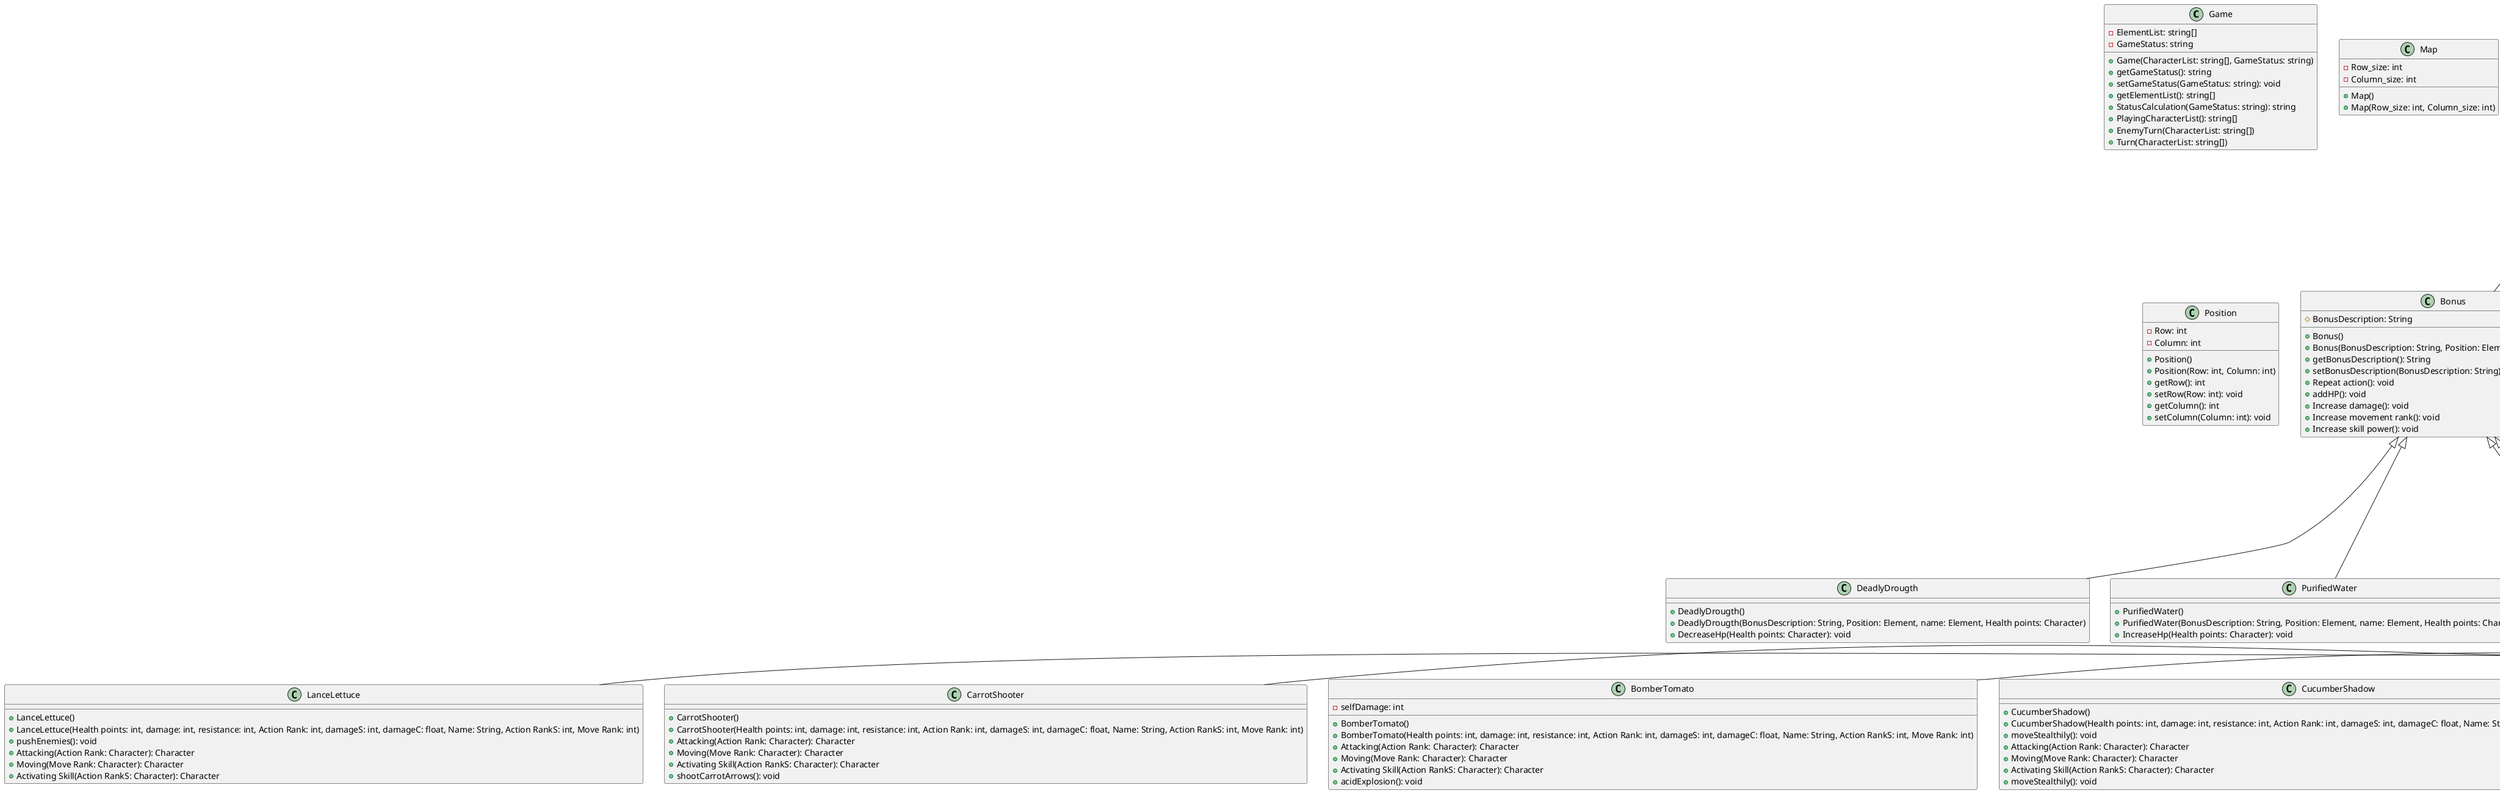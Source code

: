 // Diagramas de clases(puede estar sujeto a cambios)
// ¡¡ATENCIÓN!! lo que se subirá hoy es una optimización y otganización del codigo original
//ya que logramos acercarnos bastante a la visión definitiva que tenemos por ahora del proyecto,
//aunque esta puede cambiar durante el desarrollo, no se preveen grandes cambios

@startuml
class Game {
    - ElementList: string[]
    - GameStatus: string
    + Game(CharacterList: string[], GameStatus: string)
    + getGameStatus(): string
    + setGameStatus(GameStatus: string): void
    + getElementList(): string[]
    + StatusCalculation(GameStatus: string): string
    + PlayingCharacterList(): string[]
    + EnemyTurn(CharacterList: string[])
    + Turn(CharacterList: string[])
}

class Map {
    - Row_size: int
    - Column_size: int
    + Map()
    + Map(Row_size: int, Column_size: int)
}

class Position {
    - Row: int
    - Column: int
    + Position()
    + Position(Row: int, Column: int)
    + getRow(): int
    + setRow(Row: int): void
    + getColumn(): int
    + setColumn(Column: int): void
}

 abstract class  Element { 
    # name: String
    # position: Position
    + Element()
    + Element(name: String, position: Position)
    + getPosition(): Position
    + getName(): string
}

class Bonus extends Element{
    # BonusDescription: String
    + Bonus()
    + Bonus(BonusDescription: String, Position: Element, name: Element)
    + getBonusDescription(): String
    + setBonusDescription(BonusDescription: String): void
    + Repeat action(): void
    + addHP(): void
    + Increase damage(): void
    + Increase movement rank(): void
    + Increase skill power(): void
}

class DeadlyDrougth extends Bonus{
    +DeadlyDrougth()
    +DeadlyDrougth(BonusDescription: String, Position: Element, name: Element, Health points: Character)
    +DecreaseHp(Health points: Character): void
}

class PurifiedWater  extends Bonus{
     +PurifiedWater()
     +PurifiedWater(BonusDescription: String, Position: Element, name: Element, Health points: Character)
     +IncreaseHp(Health points: Character): void
}

class Fertilizer extends Bonus{
     +Fertilizer()
     +Fertilizer(BonusDescription: String, Position: Element, name: Element, damage: Character)
     +IncreaseDamage(damage: Character): void
}

class InfestedSoil extends Bonus{
     +InfestedSoil()
     +InfestedSoil(BonusDescription: String, Position: Element, name: Element, damage: Character)
     +DecreaseDamage(damage: Character): void
}

class Puzzle extends Element{
    - Question: String
    - Question Description: String
    + Puzzle()
    + Puzzle(parameter, Question: String, Question Description: String, String, Name: Element, Position: Element)
    + getQuestion(): String
    + setQuestion(Question: String): void
    + getQuestionDescription(): String
    + setQuestionDescription(Question Description: String): void
    + Make Question(Question: String, Question Description: String): boolean
}

class Obstacle extends Element{
    + OccupatePosition(): boolean
}

 abstract class  Character extends Elements implements Action {
    # Health points: int
    # damage: int
    # resistance: int
    # Action Rank: int
    # damageS: int
    # damageC: float
    # Name: String
    # Action RankS: int
    # Move Rank: int
    + Character(Health points: int, damage: int, resistance: int, Action Rank: int, damageS: int, damageC: float, Name: String, Action RankS: int, Move Rank: int)
    + getHealthPoints(): int
    + setHealthPoints(Health points: int): void
    + getDamage(): int
    + setDamage(damage: int): void
    + getResistance(): int
    + setResistance(resistance: int): void
    + getActionRank(): int
    + setActionRank(Action Rank: int): void
    + getDamageS(): int
    + setDamageS(damageS: int): void
    + getDamageC(): float
    + setDamageC(damageC: float): void
    + getName(): String
    + setName(Name: String): void
    + getActionRankS(): int
    + setActionRankS(Action RankS: int): void
    + getMoveRank(): int
    + setMoveRank(Move Rank: int): void
}
abstract class  Hero extends Character {
    + Hero()
    + Hero(Health points: int, damage: int, resistance: int, Action Rank: int, damageS: int, damageC: float, Name: String, Action RankS: int, Move Rank: int)  
}
class LanceLettuce extends Hero {
    + LanceLettuce()
    + LanceLettuce(Health points: int, damage: int, resistance: int, Action Rank: int, damageS: int, damageC: float, Name: String, Action RankS: int, Move Rank: int)
    + pushEnemies(): void
    + Attacking(Action Rank: Character): Character
    + Moving(Move Rank: Character): Character
    + Activating Skill(Action RankS: Character): Character
}
class CarrotShooter extends Hero{
    + CarrotShooter()
    + CarrotShooter(Health points: int, damage: int, resistance: int, Action Rank: int, damageS: int, damageC: float, Name: String, Action RankS: int, Move Rank: int)                                                     
    + Attacking(Action Rank: Character): Character
    + Moving(Move Rank: Character): Character
    + Activating Skill(Action RankS: Character): Character
    + shootCarrotArrows(): void

}
class BomberTomato extends Hero{
    - selfDamage: int
    + BomberTomato()
    + BomberTomato(Health points: int, damage: int, resistance: int, Action Rank: int, damageS: int, damageC: float, Name: String, Action RankS: int, Move Rank: int)
    + Attacking(Action Rank: Character): Character
    + Moving(Move Rank: Character): Character
    + Activating Skill(Action RankS: Character): Character
    + acidExplosion(): void

}
class CucumberShadow extends Hero{
    + CucumberShadow()
    + CucumberShadow(Health points: int, damage: int, resistance: int, Action Rank: int, damageS: int, damageC: float, Name: String, Action RankS: int, Move Rank: int)
    + moveStealthily(): void
    + Attacking(Action Rank: Character): Character
    + Moving(Move Rank: Character): Character
    + Activating Skill(Action RankS: Character): Character
    + moveStealthily(): void

}
class BroccoliSage extends Hero{
    + BroccoliSage()
    + BroccoliSage(Health points: int, damage: int, resistance: int, Action Rank: int, damageS: int, damageC: float, Name: String, Action RankS: int, Move Rank: int)
    + healAllies(): void
    + Attacking(Action Rank: Character): Character
    + Moving(Move Rank: Character): Character
    + Activating Skill(Action RankS: Character): Character
}
class PumpkinShield extends Hero{
    - DamageAbsortion:int
    + PumpkinShield()
    + PumpkinShield(Health points: int, damage: int, resistance: int, Action Rank: int, damageS: int, damageC: float, Name: String, Action RankS: int, Move Rank: int)
    + ShieldDefense(): void
    + Attacking(Action Rank: Character): Character
    + Moving(Move Rank: Character): Character
    + Activating Skill(Action RankS: Character): Character
}
class BerserkSpinach extends Hero{
    - AugmentDamage: int
    + BerserkSpinach()
    + BerserkSpinach(Health points: int, damage: int, resistance: int, Action Rank: int, damageS: int, damageC: float, Name: String, Action RankS: int, Move Rank: int)
    + FrenzyHit(): void
    + Attacking(Action Rank: Character): Character
    + Moving(Move Rank: Character): Character
    + Activating Skill(Action RankS: Character): Character
}
class RadishSprinter extends Hero{
    - MoveDouble: int
    + RadishSprinter()
    + RadishSprinter(Health points: int, damage: int, resistance: int, Action Rank: int, damageS: int, damageC: float, Name: String, Action RankS: int, Move Rank: int)
    + MoveFast(): void
    + Attacking(Action Rank: Character): Character
    + Moving(Move Rank: Character): Character
    + Activating Skill(Action RankS: Character): Character
}
class GarlickWarlock extends Hero{
    - poisoning: int
    + GarlickWarlock()
    + GarlickWarlock(Health points: int, damage: int, resistance: int, Action Rank: int, damageS: int, damageC: float, Name: String, Action RankS: int, Move Rank: int)
    + PoisonousGas(): void
    + Attacking(Action Rank: Character): Character
    + Moving(Move Rank: Character): Character
    + Activating Skill(Action RankS: Character): Character
}
class CornSniper extends Hero{
    - CriticalAttack: int
    + CornSniper()
    + LanceLettuce(Health points: int, damage: int, resistance: int, Action Rank: int, damageS: int, damageC: float, Name: String, Action RankS: int, Move Rank: int)
    + GrainShot(): void
    + Attacking(Action Rank: Character): Character
    + Moving(Move Rank: Character): Character
    + Activating Skill(Action RankS: Character): Character
}
abstract class Enemy extends Character {
    + Enemy()
    + Enemy(Health points: int, damage: int, resistance: int, Action Rank: int, damageS: int, damageC: float, Name: String, Action RankS: int, Move Rank: int)
}
class MutantLettuce extends Enemy{
    - healthRegeneration: int
    + MutantLettuce()
    + MutantLettuce(Health points: int, damage: int, resistance: int, Action Rank: int, damageS: int, damageC: float, Name: String, Action RankS: int, Move Rank: int)
    + regenerateHealth(): void
    + Attacking(Action Rank: Character): Character
    + Moving(Move Rank: Character): Character
    + Activating Skill(Action RankS: Character): Character
}
class GiantSlug extends Enemy{
    + GigantSlug()
    + GigantSlug(Health points: int, damage: int, resistance: int, Action Rank: int, damageS: int, damageC: float, Name: String, Action RankS: int, Move Rank: int)
    + slowCharacters(): void
    + Attacking(Action Rank: Character): Character
    + Moving(Move Rank: Character): Character
    + Activating Skill(Action RankS: Character): Character
}
class KillerBee extends Enemy{
    - poisonDamage: int
    + KillerBee()
    + KillerBee(Health points: int, damage: int, resistance: int, Action Rank: int, damageS: int, damageC: float, Name: String, Action RankS: int, Move Rank: int)
    + applyPoison(): void
    + Attacking(Action Rank: Character): Character
    + Moving(Move Rank: Character): Character
    + Activating Skill(Action RankS: Character): Character
}
class MoleDigger extends Enemy{
    + MoleDigger()
    + MoleDigger(Health points: int, damage: int, resistance: int, Action Rank: int, damageS: int, damageC: float, Name: String, Action RankS: int, Move Rank: int)
    + dig(): void
    + Attacking(Action Rank: Character): Character
    + Moving(Move Rank: Character): Character
    + Activating Skill(Action RankS: Character): Character
}
class ToxicMushroom extends Enemy{
    + ToxicMushroom()
    + ToxicMushroom(Health points: int, damage: int, resistance: int, Action Rank: int, damageS: int, damageC: float, Name: String, Action RankS: int, Move Rank: int)
    + explodeOnDeath(): void
    + Attacking(Action Rank: Character): Character
    + Moving(Move Rank: Character): Character
    + Activating Skill(Action RankS: Character): Character
}

